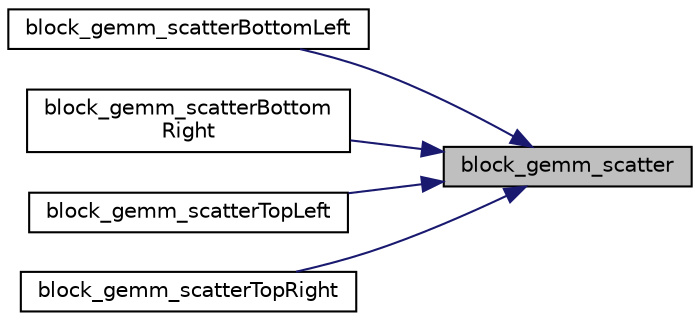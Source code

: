 digraph "block_gemm_scatter"
{
 // LATEX_PDF_SIZE
  edge [fontname="Helvetica",fontsize="10",labelfontname="Helvetica",labelfontsize="10"];
  node [fontname="Helvetica",fontsize="10",shape=record];
  rankdir="RL";
  Node1 [label="block_gemm_scatter",height=0.2,width=0.4,color="black", fillcolor="grey75", style="filled", fontcolor="black",tooltip=" "];
  Node1 -> Node2 [dir="back",color="midnightblue",fontsize="10",style="solid",fontname="Helvetica"];
  Node2 [label="block_gemm_scatterBottomLeft",height=0.2,width=0.4,color="black", fillcolor="white", style="filled",URL="$scatter_8c.html#a07102482a2731ecf49ca38aac3a60811",tooltip=" "];
  Node1 -> Node3 [dir="back",color="midnightblue",fontsize="10",style="solid",fontname="Helvetica"];
  Node3 [label="block_gemm_scatterBottom\lRight",height=0.2,width=0.4,color="black", fillcolor="white", style="filled",URL="$scatter_8c.html#a2f6c53cb7e78dfe1a2b2f39ccc8778f8",tooltip=" "];
  Node1 -> Node4 [dir="back",color="midnightblue",fontsize="10",style="solid",fontname="Helvetica"];
  Node4 [label="block_gemm_scatterTopLeft",height=0.2,width=0.4,color="black", fillcolor="white", style="filled",URL="$scatter_8c.html#a3773f5ccfc386ce646f189527ed97593",tooltip=" "];
  Node1 -> Node5 [dir="back",color="midnightblue",fontsize="10",style="solid",fontname="Helvetica"];
  Node5 [label="block_gemm_scatterTopRight",height=0.2,width=0.4,color="black", fillcolor="white", style="filled",URL="$scatter_8c.html#a69662aa4438f644e816957d1bb522577",tooltip=" "];
}
